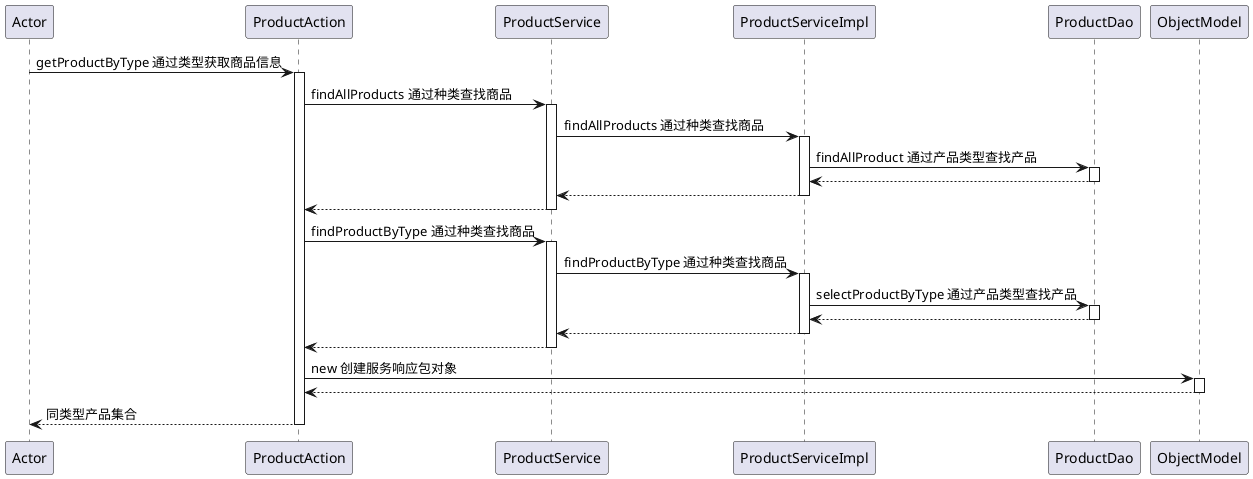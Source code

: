 @startuml
participant Actor
Actor -> ProductAction : getProductByType 通过类型获取商品信息
activate ProductAction
ProductAction -> ProductService : findAllProducts 通过种类查找商品
activate ProductService
ProductService -> ProductServiceImpl : findAllProducts 通过种类查找商品
activate ProductServiceImpl
ProductServiceImpl -> ProductDao : findAllProduct 通过产品类型查找产品
activate ProductDao
ProductDao --> ProductServiceImpl
deactivate ProductDao
ProductServiceImpl --> ProductService
deactivate ProductServiceImpl
ProductService --> ProductAction
deactivate ProductService
ProductAction -> ProductService : findProductByType 通过种类查找商品
activate ProductService
ProductService -> ProductServiceImpl : findProductByType 通过种类查找商品
activate ProductServiceImpl
ProductServiceImpl -> ProductDao : selectProductByType 通过产品类型查找产品
activate ProductDao
ProductDao --> ProductServiceImpl
deactivate ProductDao
ProductServiceImpl --> ProductService
deactivate ProductServiceImpl
ProductService --> ProductAction
deactivate ProductService
ProductAction -> ObjectModel : new 创建服务响应包对象
activate ObjectModel
ObjectModel --> ProductAction
deactivate ObjectModel
return 同类型产品集合
@enduml
